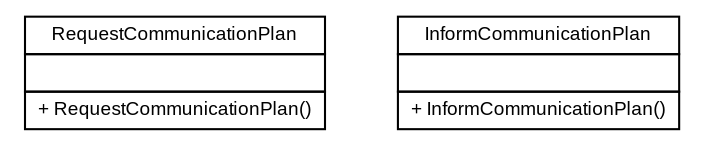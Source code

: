#!/usr/local/bin/dot
#
# Class diagram 
# Generated by UMLGraph version 5.1 (http://www.umlgraph.org/)
#

digraph G {
	edge [fontname="arial",fontsize=10,labelfontname="arial",labelfontsize=10];
	node [fontname="arial",fontsize=10,shape=plaintext];
	nodesep=0.25;
	ranksep=0.5;
	// es.upm.dit.gsi.beast.mock.jadex.bridgeMock.RequestCommunicationPlan
	c193 [label=<<table title="es.upm.dit.gsi.beast.mock.jadex.bridgeMock.RequestCommunicationPlan" border="0" cellborder="1" cellspacing="0" cellpadding="2" port="p" href="./RequestCommunicationPlan.html">
		<tr><td><table border="0" cellspacing="0" cellpadding="1">
<tr><td align="center" balign="center"> RequestCommunicationPlan </td></tr>
		</table></td></tr>
		<tr><td><table border="0" cellspacing="0" cellpadding="1">
<tr><td align="left" balign="left">  </td></tr>
		</table></td></tr>
		<tr><td><table border="0" cellspacing="0" cellpadding="1">
<tr><td align="left" balign="left"> + RequestCommunicationPlan() </td></tr>
		</table></td></tr>
		</table>>, fontname="arial", fontcolor="black", fontsize=9.0];
	// es.upm.dit.gsi.beast.mock.jadex.bridgeMock.InformCommunicationPlan
	c194 [label=<<table title="es.upm.dit.gsi.beast.mock.jadex.bridgeMock.InformCommunicationPlan" border="0" cellborder="1" cellspacing="0" cellpadding="2" port="p" href="./InformCommunicationPlan.html">
		<tr><td><table border="0" cellspacing="0" cellpadding="1">
<tr><td align="center" balign="center"> InformCommunicationPlan </td></tr>
		</table></td></tr>
		<tr><td><table border="0" cellspacing="0" cellpadding="1">
<tr><td align="left" balign="left">  </td></tr>
		</table></td></tr>
		<tr><td><table border="0" cellspacing="0" cellpadding="1">
<tr><td align="left" balign="left"> + InformCommunicationPlan() </td></tr>
		</table></td></tr>
		</table>>, fontname="arial", fontcolor="black", fontsize=9.0];
}

